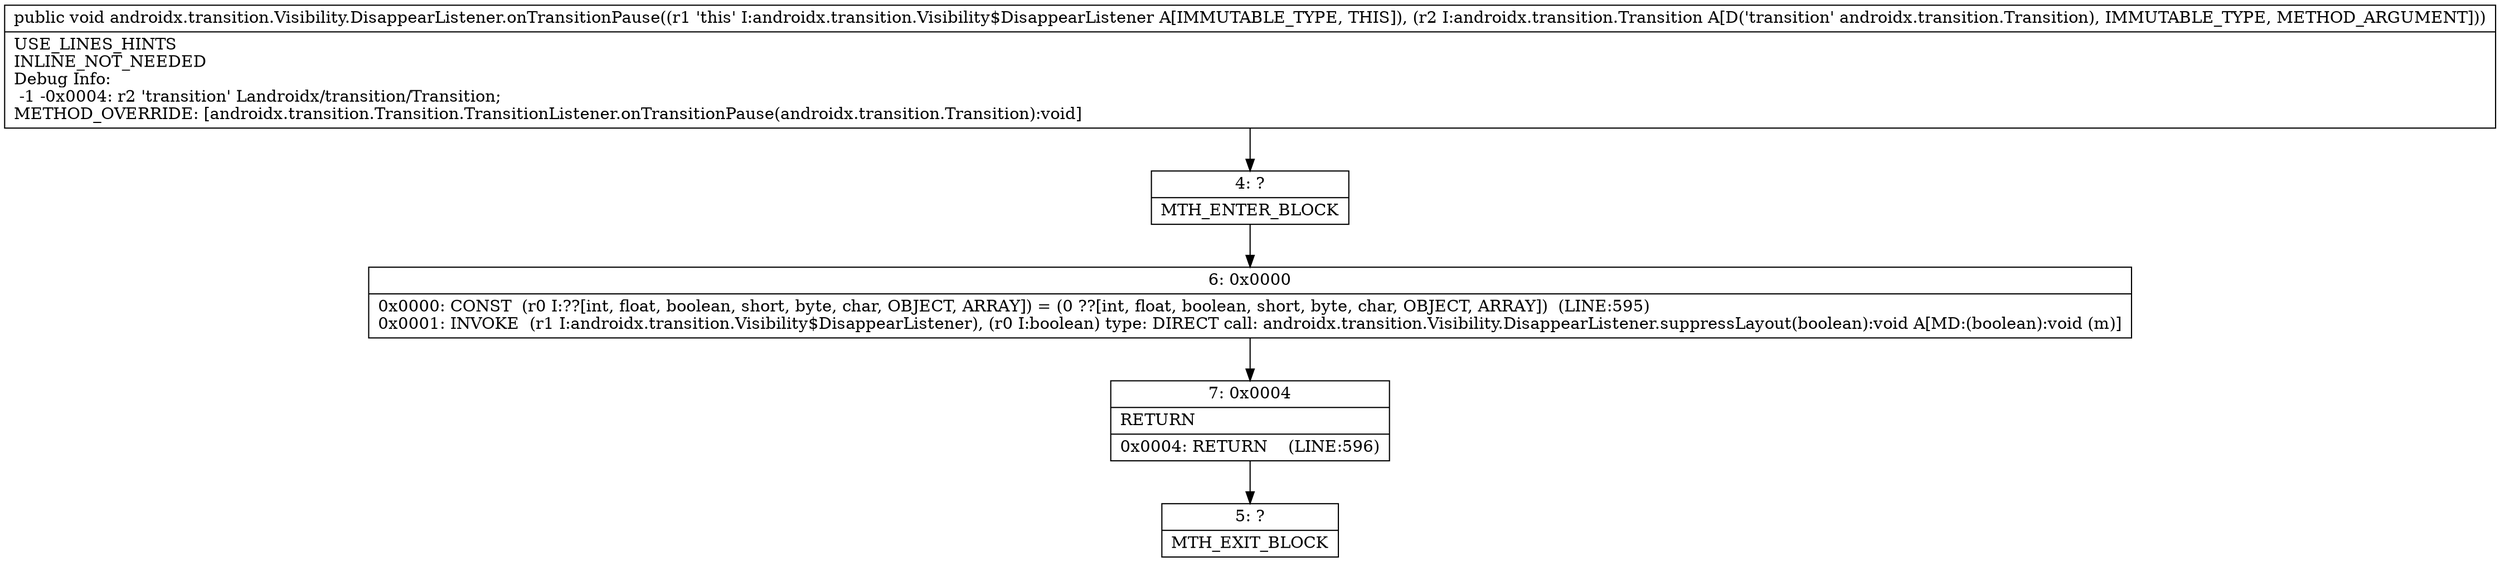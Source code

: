 digraph "CFG forandroidx.transition.Visibility.DisappearListener.onTransitionPause(Landroidx\/transition\/Transition;)V" {
Node_4 [shape=record,label="{4\:\ ?|MTH_ENTER_BLOCK\l}"];
Node_6 [shape=record,label="{6\:\ 0x0000|0x0000: CONST  (r0 I:??[int, float, boolean, short, byte, char, OBJECT, ARRAY]) = (0 ??[int, float, boolean, short, byte, char, OBJECT, ARRAY])  (LINE:595)\l0x0001: INVOKE  (r1 I:androidx.transition.Visibility$DisappearListener), (r0 I:boolean) type: DIRECT call: androidx.transition.Visibility.DisappearListener.suppressLayout(boolean):void A[MD:(boolean):void (m)]\l}"];
Node_7 [shape=record,label="{7\:\ 0x0004|RETURN\l|0x0004: RETURN    (LINE:596)\l}"];
Node_5 [shape=record,label="{5\:\ ?|MTH_EXIT_BLOCK\l}"];
MethodNode[shape=record,label="{public void androidx.transition.Visibility.DisappearListener.onTransitionPause((r1 'this' I:androidx.transition.Visibility$DisappearListener A[IMMUTABLE_TYPE, THIS]), (r2 I:androidx.transition.Transition A[D('transition' androidx.transition.Transition), IMMUTABLE_TYPE, METHOD_ARGUMENT]))  | USE_LINES_HINTS\lINLINE_NOT_NEEDED\lDebug Info:\l  \-1 \-0x0004: r2 'transition' Landroidx\/transition\/Transition;\lMETHOD_OVERRIDE: [androidx.transition.Transition.TransitionListener.onTransitionPause(androidx.transition.Transition):void]\l}"];
MethodNode -> Node_4;Node_4 -> Node_6;
Node_6 -> Node_7;
Node_7 -> Node_5;
}

